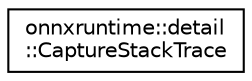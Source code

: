 digraph "Graphical Class Hierarchy"
{
  edge [fontname="Helvetica",fontsize="10",labelfontname="Helvetica",labelfontsize="10"];
  node [fontname="Helvetica",fontsize="10",shape=record];
  rankdir="LR";
  Node0 [label="onnxruntime::detail\l::CaptureStackTrace",height=0.2,width=0.4,color="black", fillcolor="white", style="filled",URL="$classonnxruntime_1_1detail_1_1CaptureStackTrace.html"];
}
